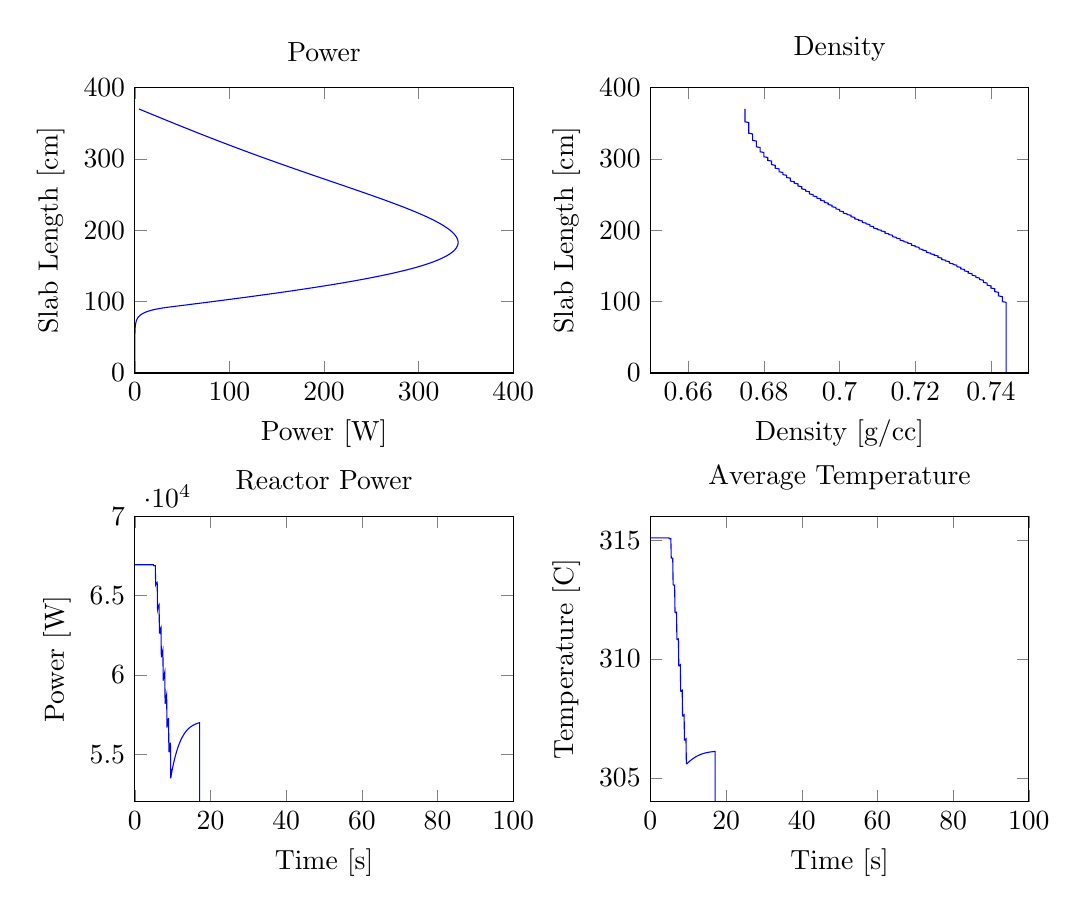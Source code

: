% This file was created by matlab2tikz v0.1.4.
% Copyright (c) 2008--2011, Nico Schlömer <nico.schloemer@gmail.com>
% All rights reserved.
% 
% The latest updates can be retrieved from
%   http://www.mathworks.com/matlabcentral/fileexchange/22022-matlab2tikz
% where you can also make suggestions and rate matlab2tikz.
% 
\begin{tikzpicture}

\begin{axis}[%
name=plot1,
scale only axis,
width=1.892in,
height=1.427in,
xmin=0, xmax=400,
ymin=0, ymax=400,
xlabel={Power [W]},
ylabel={Slab Length [cm]},
title={Power},
axis on top]
\addplot [
color=blue,
solid
]
coordinates{
 (2.117e-005,1)(3.104e-005,2)(4.126e-005,3)(5.193e-005,4)(6.317e-005,5)(7.512e-005,6)(8.793e-005,7)(0.0,8)(0.0,9)(0.0,10)(0.0,11)(0.0,12)(0.0,13)(0.0,14)(0.0,15)(0.0,16)(0.0,17)(0.0,18)(0.0,19)(0.0,20)(0.001,21)(0.001,22)(0.001,23)(0.001,24)(0.001,25)(0.001,26)(0.001,27)(0.001,28)(0.002,29)(0.002,30)(0.002,31)(0.002,32)(0.003,33)(0.003,34)(0.004,35)(0.004,36)(0.005,37)(0.006,38)(0.007,39)(0.008,40)(0.009,41)(0.011,42)(0.012,43)(0.015,44)(0.017,45)(0.02,46)(0.023,47)(0.027,48)(0.032,49)(0.038,50)(0.044,51)(0.052,52)(0.061,53)(0.072,54)(0.084,55)(0.099,56)(0.117,57)(0.137,58)(0.161,59)(0.189,60)(0.223,61)(0.262,62)(0.308,63)(0.362,64)(0.426,65)(0.501,66)(0.589,67)(0.693,68)(0.815,69)(0.959,70)(1.128,71)(1.327,72)(1.561,73)(1.836,74)(2.16,75)(2.541,76)(2.989,77)(3.516,78)(4.137,79)(4.867,80)(5.726,81)(6.736,82)(7.925,83)(9.324,84)(10.969,85)(12.905,86)(15.183,87)(17.862,88)(21.015,89)(24.723,90)(29.086,91)(34.219,92)(40.257,93)(46.28,94)(52.285,95)(58.27,96)(64.234,97)(70.173,98)(76.085,99)(81.969,100)(87.823,101)(93.643,102)(99.429,103)(105.177,104)(110.886,105)(116.555,106)(122.18,107)(127.761,108)(133.294,109)(138.779,110)(144.213,111)(149.595,112)(154.923,113)(160.196,114)(165.411,115)(170.567,116)(175.662,117)(180.695,118)(185.665,119)(190.57,120)(195.408,121)(200.179,122)(204.881,123)(209.512,124)(214.072,125)(218.56,126)(222.974,127)(227.314,128)(231.578,129)(235.766,130)(239.876,131)(243.908,132)(247.861,133)(251.735,134)(255.528,135)(259.241,136)(262.872,137)(266.421,138)(269.887,139)(273.271,140)(276.571,141)(279.788,142)(282.921,143)(285.971,144)(288.936,145)(291.817,146)(294.613,147)(297.325,148)(299.953,149)(302.496,150)(304.955,151)(307.331,152)(309.622,153)(311.83,154)(313.954,155)(315.995,156)(317.954,157)(319.83,158)(321.624,159)(323.337,160)(324.968,161)(326.519,162)(327.99,163)(329.382,164)(330.695,165)(331.93,166)(333.087,167)(334.168,168)(335.172,169)(336.101,170)(336.955,171)(337.736,172)(338.443,173)(339.079,174)(339.642,175)(340.136,176)(340.559,177)(340.914,178)(341.201,179)(341.421,180)(341.575,181)(341.664,182)(341.689,183)(341.65,184)(341.55,185)(341.388,186)(341.165,187)(340.884,188)(340.544,189)(340.148,190)(339.694,191)(339.186,192)(338.623,193)(338.008,194)(337.34,195)(336.621,196)(335.851,197)(335.033,198)(334.166,199)(333.253,200)(332.293,201)(331.288,202)(330.239,203)(329.147,204)(328.013,205)(326.838,206)(325.623,207)(324.368,208)(323.076,209)(321.746,210)(320.38,211)(318.979,212)(317.543,213)(316.074,214)(314.572,215)(313.039,216)(311.475,217)(309.881,218)(308.258,219)(306.607,220)(304.929,221)(303.225,222)(301.495,223)(299.741,224)(297.963,225)(296.161,226)(294.338,227)(292.493,228)(290.627,229)(288.741,230)(286.836,231)(284.913,232)(282.972,233)(281.013,234)(279.039,235)(277.049,236)(275.044,237)(273.024,238)(270.991,239)(268.945,240)(266.886,241)(264.816,242)(262.734,243)(260.642,244)(258.54,245)(256.428,246)(254.308,247)(252.179,248)(250.042,249)(247.897,250)(245.746,251)(243.589,252)(241.425,253)(239.256,254)(237.082,255)(234.904,256)(232.721,257)(230.535,258)(228.346,259)(226.153,260)(223.958,261)(221.761,262)(219.562,263)(217.362,264)(215.16,265)(212.958,266)(210.756,267)(208.553,268)(206.35,269)(204.148,270)(201.947,271)(199.746,272)(197.547,273)(195.35,274)(193.154,275)(190.96,276)(188.769,277)(186.58,278)(184.393,279)(182.21,280)(180.029,281)(177.852,282)(175.678,283)(173.508,284)(171.341,285)(169.179,286)(167.02,287)(164.865,288)(162.715,289)(160.569,290)(158.428,291)(156.291,292)(154.159,293)(152.032,294)(149.91,295)(147.792,296)(145.68,297)(143.573,298)(141.471,299)(139.374,300)(137.283,301)(135.197,302)(133.116,303)(131.041,304)(128.971,305)(126.906,306)(124.848,307)(122.794,308)(120.746,309)(118.704,310)(116.667,311)(114.635,312)(112.609,313)(110.589,314)(108.574,315)(106.564,316)(104.56,317)(102.561,318)(100.568,319)(98.579,320)(96.597,321)(94.619,322)(92.646,323)(90.679,324)(88.716,325)(86.759,326)(84.806,327)(82.859,328)(80.916,329)(78.978,330)(77.045,331)(75.116,332)(73.191,333)(71.272,334)(69.356,335)(67.445,336)(65.537,337)(63.634,338)(61.735,339)(59.84,340)(57.949,341)(56.061,342)(54.177,343)(52.296,344)(50.419,345)(48.545,346)(46.674,347)(44.807,348)(42.942,349)(41.08,350)(39.221,351)(37.364,352)(35.51,353)(33.658,354)(31.809,355)(29.962,356)(28.117,357)(26.273,358)(24.432,359)(22.592,360)(20.754,361)(18.917,362)(17.081,363)(15.247,364)(13.414,365)(11.581,366)(9.75,367)(7.919,368)(6.088,369)(4.259,370) 
};

\end{axis}

\begin{axis}[%
name=plot2,
at=(plot1.right of south east), anchor=left of south west,
scale only axis,
width=1.892in,
height=1.427in,
xmin=0.65, xmax=0.75,
ymin=0, ymax=400,
xlabel={$\text{Density [g}/\text{cc]}$},
ylabel={Slab Length [cm]},
title={Density},
axis on top]
\addplot [
color=blue,
solid
]
coordinates{
 (0.744,1)(0.744,2)(0.744,3)(0.744,4)(0.744,5)(0.744,6)(0.744,7)(0.744,8)(0.744,9)(0.744,10)(0.744,11)(0.744,12)(0.744,13)(0.744,14)(0.744,15)(0.744,16)(0.744,17)(0.744,18)(0.744,19)(0.744,20)(0.744,21)(0.744,22)(0.744,23)(0.744,24)(0.744,25)(0.744,26)(0.744,27)(0.744,28)(0.744,29)(0.744,30)(0.744,31)(0.744,32)(0.744,33)(0.744,34)(0.744,35)(0.744,36)(0.744,37)(0.744,38)(0.744,39)(0.744,40)(0.744,41)(0.744,42)(0.744,43)(0.744,44)(0.744,45)(0.744,46)(0.744,47)(0.744,48)(0.744,49)(0.744,50)(0.744,51)(0.744,52)(0.744,53)(0.744,54)(0.744,55)(0.744,56)(0.744,57)(0.744,58)(0.744,59)(0.744,60)(0.744,61)(0.744,62)(0.744,63)(0.744,64)(0.744,65)(0.744,66)(0.744,67)(0.744,68)(0.744,69)(0.744,70)(0.744,71)(0.744,72)(0.744,73)(0.744,74)(0.744,75)(0.744,76)(0.744,77)(0.744,78)(0.744,79)(0.744,80)(0.744,81)(0.744,82)(0.744,83)(0.744,84)(0.744,85)(0.744,86)(0.744,87)(0.744,88)(0.744,89)(0.744,90)(0.744,91)(0.744,92)(0.744,93)(0.744,94)(0.744,95)(0.744,96)(0.744,97)(0.744,98)(0.744,99)(0.743,100)(0.743,101)(0.743,102)(0.743,103)(0.743,104)(0.743,105)(0.743,106)(0.743,107)(0.742,108)(0.742,109)(0.742,110)(0.742,111)(0.742,112)(0.742,113)(0.741,114)(0.741,115)(0.741,116)(0.741,117)(0.741,118)(0.74,119)(0.74,120)(0.74,121)(0.74,122)(0.739,123)(0.739,124)(0.739,125)(0.739,126)(0.738,127)(0.738,128)(0.738,129)(0.738,130)(0.737,131)(0.737,132)(0.737,133)(0.736,134)(0.736,135)(0.736,136)(0.735,137)(0.735,138)(0.735,139)(0.734,140)(0.734,141)(0.734,142)(0.733,143)(0.733,144)(0.733,145)(0.732,146)(0.732,147)(0.732,148)(0.731,149)(0.731,150)(0.731,151)(0.73,152)(0.73,153)(0.729,154)(0.729,155)(0.729,156)(0.728,157)(0.728,158)(0.727,159)(0.727,160)(0.727,161)(0.726,162)(0.726,163)(0.726,164)(0.725,165)(0.725,166)(0.724,167)(0.724,168)(0.723,169)(0.723,170)(0.723,171)(0.722,172)(0.722,173)(0.721,174)(0.721,175)(0.721,176)(0.72,177)(0.72,178)(0.719,179)(0.719,180)(0.719,181)(0.718,182)(0.718,183)(0.717,184)(0.717,185)(0.716,186)(0.716,187)(0.716,188)(0.715,189)(0.715,190)(0.714,191)(0.714,192)(0.714,193)(0.713,194)(0.713,195)(0.712,196)(0.712,197)(0.712,198)(0.711,199)(0.711,200)(0.71,201)(0.71,202)(0.709,203)(0.709,204)(0.709,205)(0.708,206)(0.708,207)(0.708,208)(0.707,209)(0.707,210)(0.706,211)(0.706,212)(0.706,213)(0.705,214)(0.705,215)(0.704,216)(0.704,217)(0.704,218)(0.703,219)(0.703,220)(0.703,221)(0.702,222)(0.702,223)(0.701,224)(0.701,225)(0.701,226)(0.7,227)(0.7,228)(0.7,229)(0.699,230)(0.699,231)(0.699,232)(0.698,233)(0.698,234)(0.698,235)(0.697,236)(0.697,237)(0.697,238)(0.696,239)(0.696,240)(0.696,241)(0.695,242)(0.695,243)(0.695,244)(0.694,245)(0.694,246)(0.694,247)(0.693,248)(0.693,249)(0.693,250)(0.692,251)(0.692,252)(0.692,253)(0.692,254)(0.691,255)(0.691,256)(0.691,257)(0.69,258)(0.69,259)(0.69,260)(0.69,261)(0.689,262)(0.689,263)(0.689,264)(0.689,265)(0.688,266)(0.688,267)(0.688,268)(0.687,269)(0.687,270)(0.687,271)(0.687,272)(0.687,273)(0.686,274)(0.686,275)(0.686,276)(0.686,277)(0.685,278)(0.685,279)(0.685,280)(0.685,281)(0.684,282)(0.684,283)(0.684,284)(0.684,285)(0.684,286)(0.683,287)(0.683,288)(0.683,289)(0.683,290)(0.683,291)(0.682,292)(0.682,293)(0.682,294)(0.682,295)(0.682,296)(0.682,297)(0.681,298)(0.681,299)(0.681,300)(0.681,301)(0.681,302)(0.68,303)(0.68,304)(0.68,305)(0.68,306)(0.68,307)(0.68,308)(0.68,309)(0.679,310)(0.679,311)(0.679,312)(0.679,313)(0.679,314)(0.679,315)(0.679,316)(0.678,317)(0.678,318)(0.678,319)(0.678,320)(0.678,321)(0.678,322)(0.678,323)(0.678,324)(0.678,325)(0.677,326)(0.677,327)(0.677,328)(0.677,329)(0.677,330)(0.677,331)(0.677,332)(0.677,333)(0.677,334)(0.677,335)(0.676,336)(0.676,337)(0.676,338)(0.676,339)(0.676,340)(0.676,341)(0.676,342)(0.676,343)(0.676,344)(0.676,345)(0.676,346)(0.676,347)(0.676,348)(0.676,349)(0.676,350)(0.676,351)(0.675,352)(0.675,353)(0.675,354)(0.675,355)(0.675,356)(0.675,357)(0.675,358)(0.675,359)(0.675,360)(0.675,361)(0.675,362)(0.675,363)(0.675,364)(0.675,365)(0.675,366)(0.675,367)(0.675,368)(0.675,369)(0.675,370) 
};

\end{axis}

\begin{axis}[%
name=plot4,
at=(plot2.below south west), anchor=above north west,
scale only axis,
width=1.892in,
height=1.427in,
xmin=0, xmax=100,
ymin=304, ymax=316,
xlabel={Time [s]},
ylabel={Temperature [C]},
title={Average Temperature},
axis on top]
\addplot [
color=blue,
solid
]
coordinates{
 (0,315.093)(0.1,315.093)(0.2,315.093)(0.3,315.093)(0.4,315.093)(0.5,315.093)(0.6,315.093)(0.7,315.093)(0.8,315.093)(0.9,315.093)(1,315.093)(1.1,315.093)(1.2,315.093)(1.3,315.093)(1.4,315.093)(1.5,315.093)(1.6,315.093)(1.7,315.093)(1.8,315.093)(1.9,315.093)(2,315.093)(2.1,315.093)(2.2,315.093)(2.3,315.093)(2.4,315.093)(2.5,315.093)(2.6,315.093)(2.7,315.093)(2.8,315.093)(2.9,315.093)(3,315.093)(3.1,315.093)(3.2,315.093)(3.3,315.093)(3.4,315.093)(3.5,315.093)(3.6,315.093)(3.7,315.093)(3.8,315.093)(3.9,315.093)(4,315.093)(4.1,315.093)(4.2,315.093)(4.3,315.093)(4.4,315.093)(4.5,315.093)(4.6,315.093)(4.7,315.093)(4.8,315.093)(4.9,315.093)(5,315.055)(5.1,315.054)(5.2,315.054)(5.3,315.054)(5.4,315.054)(5.5,314.255)(5.6,314.239)(5.7,314.237)(5.8,314.236)(5.9,314.236)(6,313.123)(6.1,313.104)(6.2,313.105)(6.3,313.107)(6.4,313.108)(6.5,311.965)(6.6,311.95)(6.7,311.955)(6.8,311.961)(6.9,311.967)(7,310.826)(7.1,310.815)(7.2,310.825)(7.3,310.835)(7.4,310.845)(7.5,309.719)(7.6,309.712)(7.7,309.725)(7.8,309.738)(7.9,309.752)(8,308.645)(8.1,308.642)(8.2,308.657)(8.3,308.672)(8.4,308.687)(8.5,307.604)(8.6,307.601)(8.7,307.617)(8.8,307.633)(8.9,307.649)(9,306.589)(9.1,306.587)(9.2,306.603)(9.3,306.618)(9.4,306.634)(9.5,305.597)(9.6,305.594)(9.7,305.608)(9.8,305.622)(9.9,305.636)(10,305.65)(10.1,305.664)(10.2,305.678)(10.3,305.691)(10.4,305.705)(10.5,305.718)(10.6,305.731)(10.7,305.744)(10.8,305.756)(10.9,305.769)(11,305.781)(11.1,305.792)(11.2,305.804)(11.3,305.815)(11.4,305.826)(11.5,305.837)(11.6,305.848)(11.7,305.858)(11.8,305.868)(11.9,305.878)(12,305.887)(12.1,305.896)(12.2,305.905)(12.3,305.914)(12.4,305.922)(12.5,305.93)(12.6,305.938)(12.7,305.946)(12.8,305.953)(12.9,305.96)(13,305.967)(13.1,305.974)(13.2,305.98)(13.3,305.987)(13.4,305.993)(13.5,305.998)(13.6,306.004)(13.7,306.01)(13.8,306.015)(13.9,306.02)(14,306.025)(14.1,306.03)(14.2,306.034)(14.3,306.039)(14.4,306.043)(14.5,306.047)(14.6,306.051)(14.7,306.055)(14.8,306.058)(14.9,306.062)(15,306.065)(15.1,306.068)(15.2,306.072)(15.3,306.075)(15.4,306.077)(15.5,306.08)(15.6,306.083)(15.7,306.086)(15.8,306.088)(15.9,306.09)(16,306.093)(16.1,306.095)(16.2,306.097)(16.3,306.099)(16.4,306.101)(16.5,306.103)(16.6,306.105)(16.7,306.106)(16.8,306.108)(16.9,306.11)(17,306.111)(17.1,306.113)(17.199,2.613) 
};

\end{axis}

\begin{axis}[%
at=(plot4.left of south west), anchor=right of south east,
scale only axis,
width=1.892in,
height=1.427in,
xmin=0, xmax=100,
ymin=52000, ymax=70000,
xlabel={Time [s]},
ylabel={Power [W]},
title={Reactor Power},
axis on top]
\addplot [
color=blue,
solid
]
coordinates{
 (0,66945.4)(0.1,66945.4)(0.2,66945.4)(0.3,66945.4)(0.4,66945.4)(0.5,66945.4)(0.6,66945.4)(0.7,66945.4)(0.8,66945.4)(0.9,66945.4)(1,66945.4)(1.1,66945.4)(1.2,66945.4)(1.3,66945.4)(1.4,66945.4)(1.5,66945.4)(1.6,66945.4)(1.7,66945.4)(1.8,66945.4)(1.9,66945.4)(2,66945.4)(2.1,66945.4)(2.2,66945.4)(2.3,66945.4)(2.4,66945.4)(2.5,66945.4)(2.6,66945.4)(2.7,66945.4)(2.8,66945.4)(2.9,66945.4)(3,66945.4)(3.1,66945.4)(3.2,66945.4)(3.3,66945.4)(3.4,66945.4)(3.5,66945.4)(3.6,66945.4)(3.7,66945.4)(3.8,66945.4)(3.9,66945.4)(4,66945.4)(4.1,66945.4)(4.2,66945.4)(4.3,66945.4)(4.4,66945.4)(4.5,66945.4)(4.6,66945.4)(4.7,66945.4)(4.8,66945.4)(4.9,66945.4)(5,66890.2)(5.1,66893.5)(5.2,66894.4)(5.3,66895.2)(5.4,66896)(5.5,65709.4)(5.6,65782.5)(5.7,65802.9)(5.8,65821.9)(5.9,65840.6)(6,64146.9)(6.1,64270.5)(6.2,64319.5)(6.3,64366.1)(6.4,64411.6)(6.5,62609.2)(6.6,62762.8)(6.7,62839.7)(6.8,62913)(6.9,62984.3)(7,61110.9)(7.1,61287.8)(7.2,61388.1)(7.3,61484.1)(7.4,61577)(7.5,59640.4)(7.6,59833.7)(7.7,59951.9)(7.8,60065.1)(7.9,60174.5)(8,58173.5)(8.1,58376.5)(8.2,58506.6)(8.3,58631.1)(8.4,58751.5)(8.5,56679.5)(8.6,56885.5)(8.7,57021.6)(8.8,57151.9)(8.9,57277.8)(9,55124.5)(9.1,55327.3)(9.2,55463.7)(9.3,55594.3)(9.4,55720.6)(9.5,53473.4)(9.6,53666.8)(9.7,53798.2)(9.8,53924.2)(9.9,54046)(10,54163.8)(10.1,54277.6)(10.2,54387.6)(10.3,54493.7)(10.4,54596.2)(10.5,54695.1)(10.6,54790.5)(10.7,54882.5)(10.8,54971.2)(10.9,55056.7)(11,55139.1)(11.1,55218.5)(11.2,55295)(11.3,55368.6)(11.4,55439.4)(11.5,55507.6)(11.6,55573.3)(11.7,55636.4)(11.8,55697.1)(11.9,55755.5)(12,55811.7)(12.1,55865.7)(12.2,55917.6)(12.3,55967.5)(12.4,56015.4)(12.5,56061.5)(12.6,56105.7)(12.7,56148.2)(12.8,56189)(12.9,56228.2)(13,56265.8)(13.1,56301.9)(13.2,56336.6)(13.3,56369.9)(13.4,56401.8)(13.5,56432.4)(13.6,56461.8)(13.7,56490)(13.8,56517.1)(13.9,56543)(14,56567.9)(14.1,56591.7)(14.2,56614.6)(14.3,56636.6)(14.4,56657.6)(14.5,56677.7)(14.6,56697)(14.7,56715.6)(14.8,56733.3)(14.9,56750.3)(15,56766.6)(15.1,56782.2)(15.2,56797.2)(15.3,56811.5)(15.4,56825.2)(15.5,56838.3)(15.6,56850.9)(15.7,56863)(15.8,56874.5)(15.9,56885.6)(16,56896.2)(16.1,56906.3)(16.2,56916)(16.3,56925.3)(16.4,56934.2)(16.5,56942.7)(16.6,56950.8)(16.7,56958.6)(16.8,56966.1)(16.9,56973.2)(17,56980)(17.1,56986.6)(17.191,4987.08) 
};

\end{axis}
\end{tikzpicture}
